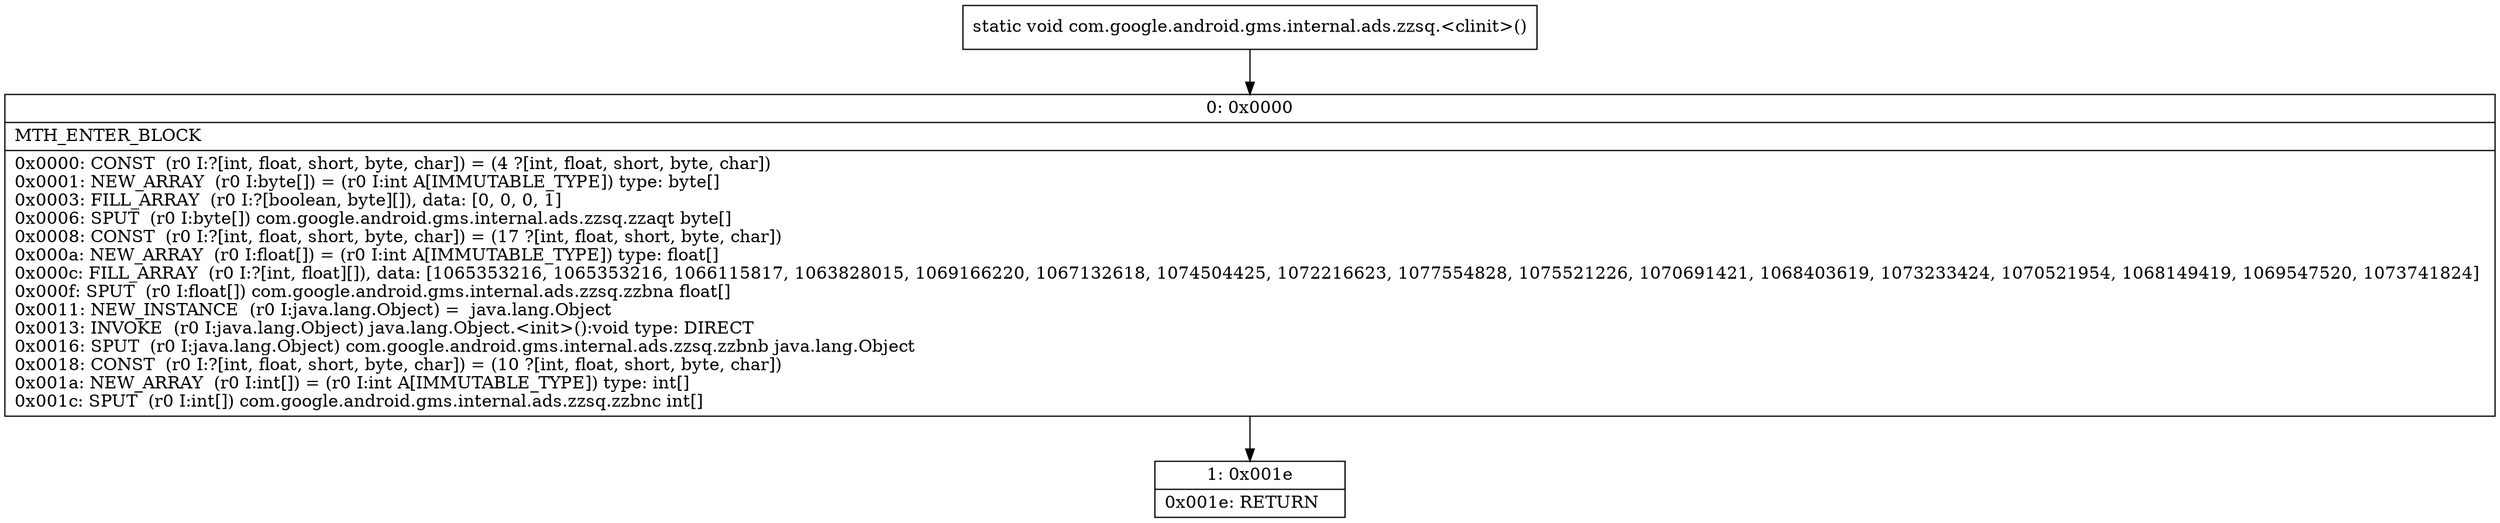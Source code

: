 digraph "CFG forcom.google.android.gms.internal.ads.zzsq.\<clinit\>()V" {
Node_0 [shape=record,label="{0\:\ 0x0000|MTH_ENTER_BLOCK\l|0x0000: CONST  (r0 I:?[int, float, short, byte, char]) = (4 ?[int, float, short, byte, char]) \l0x0001: NEW_ARRAY  (r0 I:byte[]) = (r0 I:int A[IMMUTABLE_TYPE]) type: byte[] \l0x0003: FILL_ARRAY  (r0 I:?[boolean, byte][]), data: [0, 0, 0, 1] \l0x0006: SPUT  (r0 I:byte[]) com.google.android.gms.internal.ads.zzsq.zzaqt byte[] \l0x0008: CONST  (r0 I:?[int, float, short, byte, char]) = (17 ?[int, float, short, byte, char]) \l0x000a: NEW_ARRAY  (r0 I:float[]) = (r0 I:int A[IMMUTABLE_TYPE]) type: float[] \l0x000c: FILL_ARRAY  (r0 I:?[int, float][]), data: [1065353216, 1065353216, 1066115817, 1063828015, 1069166220, 1067132618, 1074504425, 1072216623, 1077554828, 1075521226, 1070691421, 1068403619, 1073233424, 1070521954, 1068149419, 1069547520, 1073741824] \l0x000f: SPUT  (r0 I:float[]) com.google.android.gms.internal.ads.zzsq.zzbna float[] \l0x0011: NEW_INSTANCE  (r0 I:java.lang.Object) =  java.lang.Object \l0x0013: INVOKE  (r0 I:java.lang.Object) java.lang.Object.\<init\>():void type: DIRECT \l0x0016: SPUT  (r0 I:java.lang.Object) com.google.android.gms.internal.ads.zzsq.zzbnb java.lang.Object \l0x0018: CONST  (r0 I:?[int, float, short, byte, char]) = (10 ?[int, float, short, byte, char]) \l0x001a: NEW_ARRAY  (r0 I:int[]) = (r0 I:int A[IMMUTABLE_TYPE]) type: int[] \l0x001c: SPUT  (r0 I:int[]) com.google.android.gms.internal.ads.zzsq.zzbnc int[] \l}"];
Node_1 [shape=record,label="{1\:\ 0x001e|0x001e: RETURN   \l}"];
MethodNode[shape=record,label="{static void com.google.android.gms.internal.ads.zzsq.\<clinit\>() }"];
MethodNode -> Node_0;
Node_0 -> Node_1;
}

